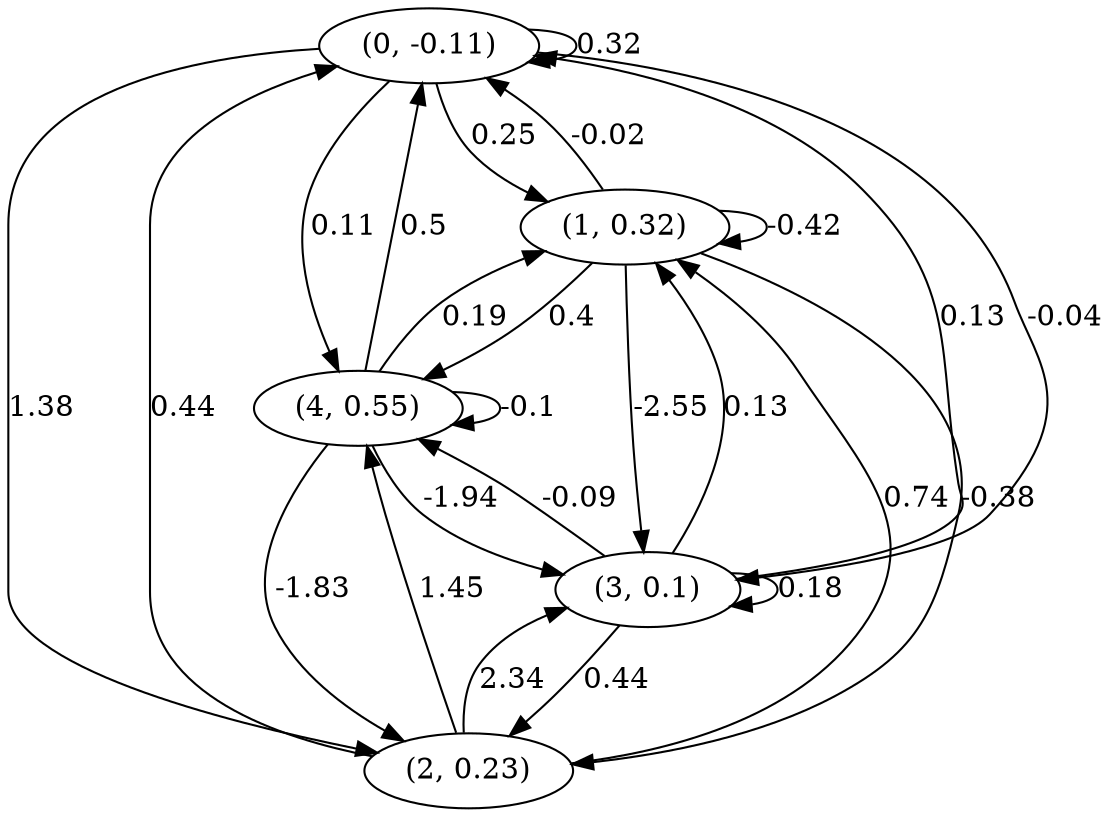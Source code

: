 digraph {
    0 [ label = "(0, -0.11)" ]
    1 [ label = "(1, 0.32)" ]
    2 [ label = "(2, 0.23)" ]
    3 [ label = "(3, 0.1)" ]
    4 [ label = "(4, 0.55)" ]
    0 -> 0 [ label = "0.32" ]
    1 -> 1 [ label = "-0.42" ]
    3 -> 3 [ label = "0.18" ]
    4 -> 4 [ label = "-0.1" ]
    1 -> 0 [ label = "-0.02" ]
    2 -> 0 [ label = "0.44" ]
    3 -> 0 [ label = "0.13" ]
    4 -> 0 [ label = "0.5" ]
    0 -> 1 [ label = "0.25" ]
    2 -> 1 [ label = "0.74" ]
    3 -> 1 [ label = "0.13" ]
    4 -> 1 [ label = "0.19" ]
    0 -> 2 [ label = "1.38" ]
    1 -> 2 [ label = "-0.38" ]
    3 -> 2 [ label = "0.44" ]
    4 -> 2 [ label = "-1.83" ]
    0 -> 3 [ label = "-0.04" ]
    1 -> 3 [ label = "-2.55" ]
    2 -> 3 [ label = "2.34" ]
    4 -> 3 [ label = "-1.94" ]
    0 -> 4 [ label = "0.11" ]
    1 -> 4 [ label = "0.4" ]
    2 -> 4 [ label = "1.45" ]
    3 -> 4 [ label = "-0.09" ]
}

